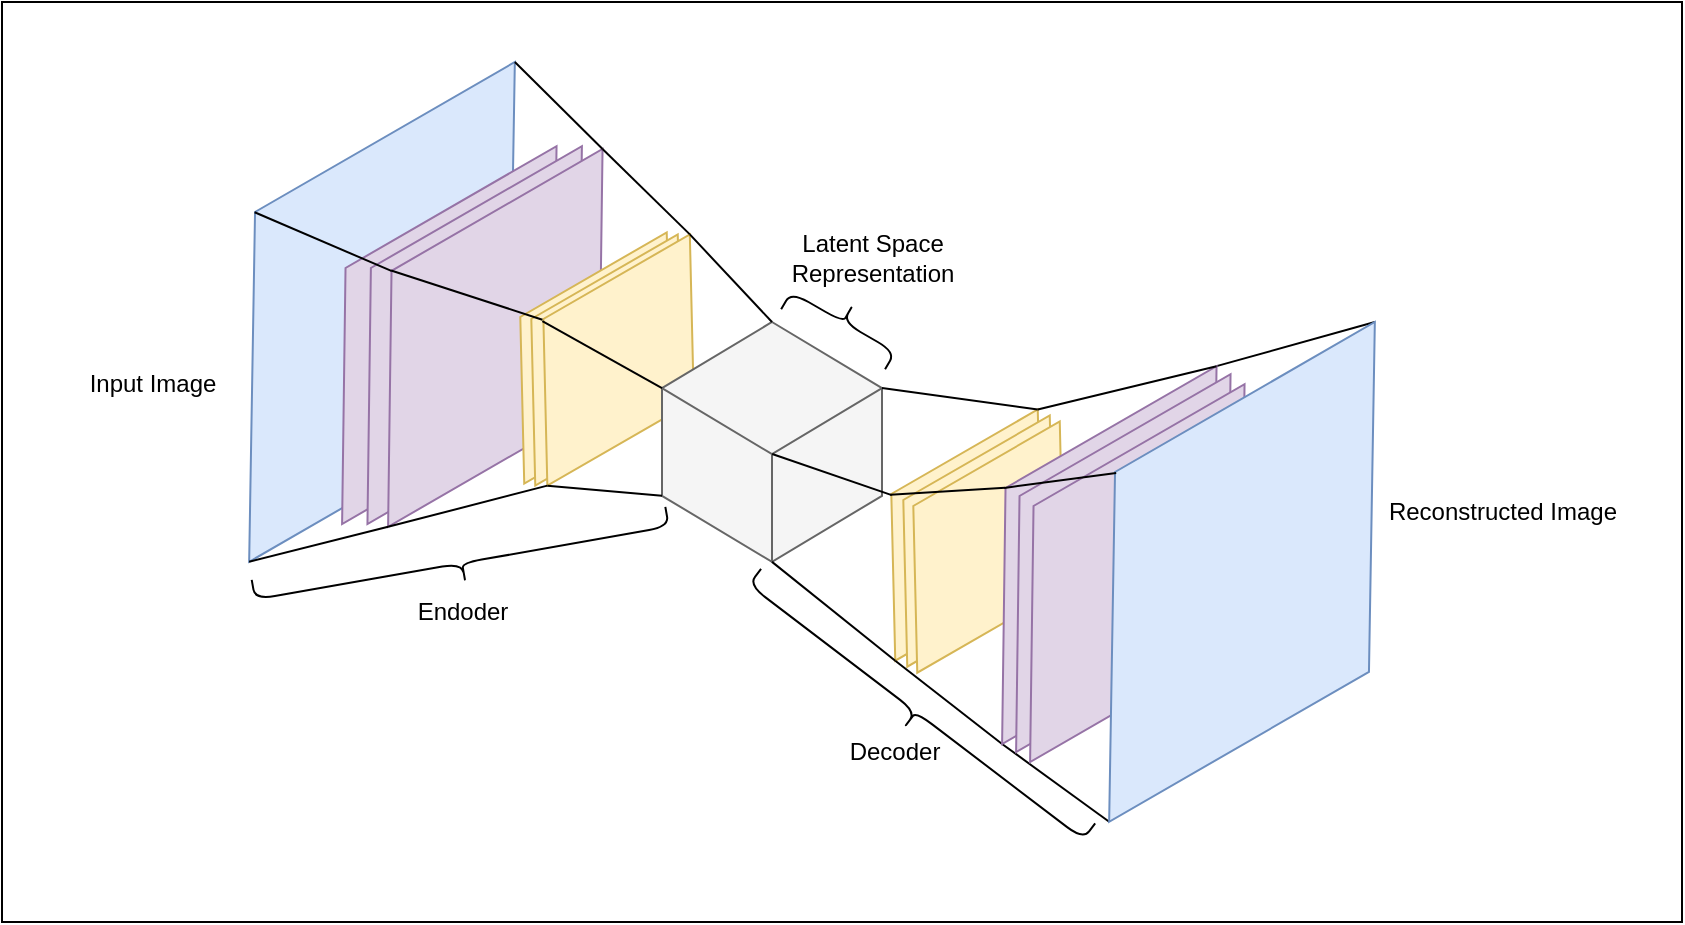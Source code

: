 <mxfile version="24.3.1" type="device">
  <diagram name="Página-1" id="NfQCjKFQFSsbDjd0CJi9">
    <mxGraphModel dx="1536" dy="813" grid="1" gridSize="10" guides="1" tooltips="1" connect="1" arrows="1" fold="1" page="1" pageScale="1" pageWidth="1169" pageHeight="827" math="0" shadow="0">
      <root>
        <mxCell id="0" />
        <mxCell id="1" parent="0" />
        <mxCell id="MYsc1L5aZXilY3hs4EEQ-237" value="" style="rounded=0;whiteSpace=wrap;html=1;" vertex="1" parent="1">
          <mxGeometry x="160" y="70" width="840" height="460" as="geometry" />
        </mxCell>
        <mxCell id="MYsc1L5aZXilY3hs4EEQ-238" value="" style="shape=parallelogram;perimeter=parallelogramPerimeter;whiteSpace=wrap;html=1;fixedSize=1;rotation=-210;size=90;fillColor=#dae8fc;strokeColor=#6c8ebf;" vertex="1" parent="1">
          <mxGeometry x="230" y="149.95" width="240" height="150" as="geometry" />
        </mxCell>
        <mxCell id="MYsc1L5aZXilY3hs4EEQ-239" value="" style="shape=parallelogram;perimeter=parallelogramPerimeter;whiteSpace=wrap;html=1;fixedSize=1;rotation=-210;size=65.49;fillColor=#e1d5e7;strokeColor=#9673a6;" vertex="1" parent="1">
          <mxGeometry x="290" y="181.54" width="187.32" height="110" as="geometry" />
        </mxCell>
        <mxCell id="MYsc1L5aZXilY3hs4EEQ-240" value="" style="shape=parallelogram;perimeter=parallelogramPerimeter;whiteSpace=wrap;html=1;fixedSize=1;rotation=-210;size=65.49;fillColor=#e1d5e7;strokeColor=#9673a6;" vertex="1" parent="1">
          <mxGeometry x="302.68" y="181.54" width="187.32" height="110" as="geometry" />
        </mxCell>
        <mxCell id="MYsc1L5aZXilY3hs4EEQ-241" value="" style="shape=parallelogram;perimeter=parallelogramPerimeter;whiteSpace=wrap;html=1;fixedSize=1;rotation=-210;size=39.96;fillColor=#fff2cc;strokeColor=#d6b656;" vertex="1" parent="1">
          <mxGeometry x="580" y="299.95" width="124.51" height="73.17" as="geometry" />
        </mxCell>
        <mxCell id="MYsc1L5aZXilY3hs4EEQ-243" value="" style="shape=parallelogram;perimeter=parallelogramPerimeter;whiteSpace=wrap;html=1;fixedSize=1;rotation=-210;size=65.49;fillColor=#e1d5e7;strokeColor=#9673a6;" vertex="1" parent="1">
          <mxGeometry x="313" y="182.95" width="187.32" height="110" as="geometry" />
        </mxCell>
        <mxCell id="MYsc1L5aZXilY3hs4EEQ-244" value="" style="shape=parallelogram;perimeter=parallelogramPerimeter;whiteSpace=wrap;html=1;fixedSize=1;rotation=-210;size=39.96;fillColor=#fff2cc;strokeColor=#d6b656;" vertex="1" parent="1">
          <mxGeometry x="394.49" y="211.43" width="124.51" height="73.17" as="geometry" />
        </mxCell>
        <mxCell id="MYsc1L5aZXilY3hs4EEQ-245" value="" style="endArrow=none;html=1;rounded=0;entryX=0.626;entryY=1;entryDx=0;entryDy=0;entryPerimeter=0;exitX=0.651;exitY=1;exitDx=0;exitDy=0;exitPerimeter=0;" edge="1" parent="1" source="MYsc1L5aZXilY3hs4EEQ-243" target="MYsc1L5aZXilY3hs4EEQ-238">
          <mxGeometry width="50" height="50" relative="1" as="geometry">
            <mxPoint x="230" y="179.95" as="sourcePoint" />
            <mxPoint x="280" y="129.95" as="targetPoint" />
          </mxGeometry>
        </mxCell>
        <mxCell id="MYsc1L5aZXilY3hs4EEQ-246" value="" style="endArrow=none;html=1;rounded=0;exitX=1;exitY=0;exitDx=0;exitDy=0;entryX=1;entryY=0;entryDx=0;entryDy=0;" edge="1" parent="1" source="MYsc1L5aZXilY3hs4EEQ-238" target="MYsc1L5aZXilY3hs4EEQ-243">
          <mxGeometry width="50" height="50" relative="1" as="geometry">
            <mxPoint x="240" y="369.95" as="sourcePoint" />
            <mxPoint x="290" y="319.95" as="targetPoint" />
          </mxGeometry>
        </mxCell>
        <mxCell id="MYsc1L5aZXilY3hs4EEQ-247" value="" style="endArrow=none;html=1;rounded=0;exitX=0;exitY=1;exitDx=0;exitDy=0;entryX=0;entryY=1;entryDx=0;entryDy=0;" edge="1" parent="1" source="MYsc1L5aZXilY3hs4EEQ-238" target="MYsc1L5aZXilY3hs4EEQ-243">
          <mxGeometry width="50" height="50" relative="1" as="geometry">
            <mxPoint x="450" y="99.95" as="sourcePoint" />
            <mxPoint x="500" y="49.95" as="targetPoint" />
          </mxGeometry>
        </mxCell>
        <mxCell id="MYsc1L5aZXilY3hs4EEQ-248" value="" style="shape=parallelogram;perimeter=parallelogramPerimeter;whiteSpace=wrap;html=1;fixedSize=1;rotation=-210;size=39.96;fillColor=#fff2cc;strokeColor=#d6b656;" vertex="1" parent="1">
          <mxGeometry x="400" y="212.43" width="124.51" height="73.17" as="geometry" />
        </mxCell>
        <mxCell id="MYsc1L5aZXilY3hs4EEQ-249" value="" style="shape=parallelogram;perimeter=parallelogramPerimeter;whiteSpace=wrap;html=1;fixedSize=1;rotation=-210;size=39.96;fillColor=#fff2cc;strokeColor=#d6b656;" vertex="1" parent="1">
          <mxGeometry x="406.04" y="212.43" width="124.51" height="73.17" as="geometry" />
        </mxCell>
        <mxCell id="MYsc1L5aZXilY3hs4EEQ-250" value="" style="endArrow=none;html=1;rounded=0;exitX=1;exitY=0;exitDx=0;exitDy=0;entryX=1;entryY=0;entryDx=0;entryDy=0;" edge="1" parent="1" source="MYsc1L5aZXilY3hs4EEQ-243" target="MYsc1L5aZXilY3hs4EEQ-249">
          <mxGeometry width="50" height="50" relative="1" as="geometry">
            <mxPoint x="350" y="399.95" as="sourcePoint" />
            <mxPoint x="400" y="349.95" as="targetPoint" />
          </mxGeometry>
        </mxCell>
        <mxCell id="MYsc1L5aZXilY3hs4EEQ-251" value="" style="shape=parallelogram;perimeter=parallelogramPerimeter;whiteSpace=wrap;html=1;fixedSize=1;rotation=-210;size=39.96;fillColor=#fff2cc;strokeColor=#d6b656;" vertex="1" parent="1">
          <mxGeometry x="586" y="302.95" width="124.51" height="73.17" as="geometry" />
        </mxCell>
        <mxCell id="MYsc1L5aZXilY3hs4EEQ-252" value="" style="endArrow=none;html=1;rounded=0;exitX=0.651;exitY=1.002;exitDx=0;exitDy=0;exitPerimeter=0;entryX=0.684;entryY=0.999;entryDx=0;entryDy=0;entryPerimeter=0;" edge="1" parent="1" source="MYsc1L5aZXilY3hs4EEQ-243" target="MYsc1L5aZXilY3hs4EEQ-249">
          <mxGeometry width="50" height="50" relative="1" as="geometry">
            <mxPoint x="240" y="199.95" as="sourcePoint" />
            <mxPoint x="290" y="149.95" as="targetPoint" />
          </mxGeometry>
        </mxCell>
        <mxCell id="MYsc1L5aZXilY3hs4EEQ-253" value="" style="endArrow=none;html=1;rounded=0;exitX=0;exitY=1;exitDx=0;exitDy=0;entryX=0;entryY=1;entryDx=0;entryDy=0;" edge="1" parent="1" source="MYsc1L5aZXilY3hs4EEQ-243" target="MYsc1L5aZXilY3hs4EEQ-249">
          <mxGeometry width="50" height="50" relative="1" as="geometry">
            <mxPoint x="500.32" y="129.95" as="sourcePoint" />
            <mxPoint x="544.32" y="173.95" as="targetPoint" />
          </mxGeometry>
        </mxCell>
        <mxCell id="MYsc1L5aZXilY3hs4EEQ-254" value="" style="endArrow=none;html=1;rounded=0;entryX=0.626;entryY=1;entryDx=0;entryDy=0;entryPerimeter=0;exitX=0.651;exitY=1;exitDx=0;exitDy=0;exitPerimeter=0;" edge="1" parent="1" source="MYsc1L5aZXilY3hs4EEQ-242" target="MYsc1L5aZXilY3hs4EEQ-273">
          <mxGeometry width="50" height="50" relative="1" as="geometry">
            <mxPoint x="570" y="279.9" as="sourcePoint" />
            <mxPoint x="620" y="229.9" as="targetPoint" />
          </mxGeometry>
        </mxCell>
        <mxCell id="MYsc1L5aZXilY3hs4EEQ-255" value="" style="endArrow=none;html=1;rounded=0;exitX=1;exitY=0;exitDx=0;exitDy=0;entryX=1;entryY=0;entryDx=0;entryDy=0;" edge="1" parent="1" source="MYsc1L5aZXilY3hs4EEQ-273" target="MYsc1L5aZXilY3hs4EEQ-242">
          <mxGeometry width="50" height="50" relative="1" as="geometry">
            <mxPoint x="580" y="469.9" as="sourcePoint" />
            <mxPoint x="630" y="419.9" as="targetPoint" />
          </mxGeometry>
        </mxCell>
        <mxCell id="MYsc1L5aZXilY3hs4EEQ-256" value="" style="endArrow=none;html=1;rounded=0;exitX=0;exitY=1;exitDx=0;exitDy=0;entryX=0;entryY=1;entryDx=0;entryDy=0;" edge="1" parent="1" source="MYsc1L5aZXilY3hs4EEQ-273" target="MYsc1L5aZXilY3hs4EEQ-242">
          <mxGeometry width="50" height="50" relative="1" as="geometry">
            <mxPoint x="790" y="199.9" as="sourcePoint" />
            <mxPoint x="840" y="149.9" as="targetPoint" />
          </mxGeometry>
        </mxCell>
        <mxCell id="MYsc1L5aZXilY3hs4EEQ-257" value="" style="endArrow=none;html=1;rounded=0;exitX=1;exitY=0;exitDx=0;exitDy=0;entryX=1;entryY=0;entryDx=0;entryDy=0;" edge="1" parent="1" source="MYsc1L5aZXilY3hs4EEQ-242" target="MYsc1L5aZXilY3hs4EEQ-241">
          <mxGeometry width="50" height="50" relative="1" as="geometry">
            <mxPoint x="690" y="499.9" as="sourcePoint" />
            <mxPoint x="740" y="449.9" as="targetPoint" />
          </mxGeometry>
        </mxCell>
        <mxCell id="MYsc1L5aZXilY3hs4EEQ-258" value="" style="shape=parallelogram;perimeter=parallelogramPerimeter;whiteSpace=wrap;html=1;fixedSize=1;rotation=-210;size=39.96;fillColor=#fff2cc;strokeColor=#d6b656;" vertex="1" parent="1">
          <mxGeometry x="591" y="305.95" width="124.51" height="73.17" as="geometry" />
        </mxCell>
        <mxCell id="MYsc1L5aZXilY3hs4EEQ-242" value="" style="shape=parallelogram;perimeter=parallelogramPerimeter;whiteSpace=wrap;html=1;fixedSize=1;rotation=-210;size=65.49;fillColor=#e1d5e7;strokeColor=#9673a6;" vertex="1" parent="1">
          <mxGeometry x="620" y="291.54" width="187.32" height="110" as="geometry" />
        </mxCell>
        <mxCell id="MYsc1L5aZXilY3hs4EEQ-259" value="" style="endArrow=none;html=1;rounded=0;exitX=0.651;exitY=1.002;exitDx=0;exitDy=0;exitPerimeter=0;entryX=0.684;entryY=0.999;entryDx=0;entryDy=0;entryPerimeter=0;" edge="1" parent="1" source="MYsc1L5aZXilY3hs4EEQ-242" target="MYsc1L5aZXilY3hs4EEQ-241">
          <mxGeometry width="50" height="50" relative="1" as="geometry">
            <mxPoint x="580" y="299.9" as="sourcePoint" />
            <mxPoint x="630" y="249.9" as="targetPoint" />
          </mxGeometry>
        </mxCell>
        <mxCell id="MYsc1L5aZXilY3hs4EEQ-260" value="" style="endArrow=none;html=1;rounded=0;exitX=0;exitY=1;exitDx=0;exitDy=0;entryX=0;entryY=1;entryDx=0;entryDy=0;" edge="1" parent="1" source="MYsc1L5aZXilY3hs4EEQ-242" target="MYsc1L5aZXilY3hs4EEQ-241">
          <mxGeometry width="50" height="50" relative="1" as="geometry">
            <mxPoint x="840.32" y="229.9" as="sourcePoint" />
            <mxPoint x="884.32" y="273.9" as="targetPoint" />
          </mxGeometry>
        </mxCell>
        <mxCell id="MYsc1L5aZXilY3hs4EEQ-261" value="" style="html=1;whiteSpace=wrap;shape=isoCube2;backgroundOutline=1;isoAngle=18.577;fillColor=#f5f5f5;strokeColor=#666666;fontColor=#333333;" vertex="1" parent="1">
          <mxGeometry x="490" y="230" width="110" height="119.95" as="geometry" />
        </mxCell>
        <mxCell id="MYsc1L5aZXilY3hs4EEQ-262" value="" style="endArrow=none;html=1;rounded=0;exitX=0;exitY=1;exitDx=0;exitDy=0;entryX=0.5;entryY=0;entryDx=0;entryDy=0;entryPerimeter=0;" edge="1" parent="1" source="MYsc1L5aZXilY3hs4EEQ-249" target="MYsc1L5aZXilY3hs4EEQ-261">
          <mxGeometry width="50" height="50" relative="1" as="geometry">
            <mxPoint x="560" y="180" as="sourcePoint" />
            <mxPoint x="610" y="130" as="targetPoint" />
          </mxGeometry>
        </mxCell>
        <mxCell id="MYsc1L5aZXilY3hs4EEQ-263" value="" style="endArrow=none;html=1;rounded=0;exitX=0.687;exitY=0.991;exitDx=0;exitDy=0;exitPerimeter=0;entryX=0;entryY=0;entryDx=0;entryDy=33.042;entryPerimeter=0;" edge="1" parent="1" source="MYsc1L5aZXilY3hs4EEQ-249" target="MYsc1L5aZXilY3hs4EEQ-261">
          <mxGeometry width="50" height="50" relative="1" as="geometry">
            <mxPoint x="365" y="214" as="sourcePoint" />
            <mxPoint x="440" y="239" as="targetPoint" />
          </mxGeometry>
        </mxCell>
        <mxCell id="MYsc1L5aZXilY3hs4EEQ-264" value="" style="endArrow=none;html=1;rounded=0;exitX=0;exitY=0;exitDx=0;exitDy=86.908;entryX=1;entryY=0;entryDx=0;entryDy=0;exitPerimeter=0;" edge="1" parent="1" source="MYsc1L5aZXilY3hs4EEQ-261" target="MYsc1L5aZXilY3hs4EEQ-249">
          <mxGeometry width="50" height="50" relative="1" as="geometry">
            <mxPoint x="363" y="342" as="sourcePoint" />
            <mxPoint x="443" y="322" as="targetPoint" />
          </mxGeometry>
        </mxCell>
        <mxCell id="MYsc1L5aZXilY3hs4EEQ-265" value="" style="endArrow=none;html=1;rounded=0;exitX=0;exitY=1;exitDx=0;exitDy=0;entryX=0;entryY=0;entryDx=110;entryDy=33.042;entryPerimeter=0;" edge="1" parent="1" source="MYsc1L5aZXilY3hs4EEQ-241" target="MYsc1L5aZXilY3hs4EEQ-261">
          <mxGeometry width="50" height="50" relative="1" as="geometry">
            <mxPoint x="777" y="262" as="sourcePoint" />
            <mxPoint x="688" y="284" as="targetPoint" />
          </mxGeometry>
        </mxCell>
        <mxCell id="MYsc1L5aZXilY3hs4EEQ-266" value="" style="endArrow=none;html=1;rounded=0;exitX=0.68;exitY=0.992;exitDx=0;exitDy=0;exitPerimeter=0;entryX=0.501;entryY=0.55;entryDx=0;entryDy=0;entryPerimeter=0;" edge="1" parent="1" source="MYsc1L5aZXilY3hs4EEQ-241" target="MYsc1L5aZXilY3hs4EEQ-261">
          <mxGeometry width="50" height="50" relative="1" as="geometry">
            <mxPoint x="560" y="411" as="sourcePoint" />
            <mxPoint x="470" y="340" as="targetPoint" />
          </mxGeometry>
        </mxCell>
        <mxCell id="MYsc1L5aZXilY3hs4EEQ-267" value="" style="endArrow=none;html=1;rounded=0;exitX=1;exitY=0;exitDx=0;exitDy=0;entryX=0.5;entryY=1;entryDx=0;entryDy=0;entryPerimeter=0;" edge="1" parent="1" source="MYsc1L5aZXilY3hs4EEQ-241" target="MYsc1L5aZXilY3hs4EEQ-261">
          <mxGeometry width="50" height="50" relative="1" as="geometry">
            <mxPoint x="600" y="401.54" as="sourcePoint" />
            <mxPoint x="547" y="359.54" as="targetPoint" />
          </mxGeometry>
        </mxCell>
        <mxCell id="MYsc1L5aZXilY3hs4EEQ-268" value="Input Image" style="text;html=1;align=center;verticalAlign=middle;resizable=0;points=[];autosize=1;strokeColor=none;fillColor=none;" vertex="1" parent="1">
          <mxGeometry x="190" y="245.54" width="90" height="30" as="geometry" />
        </mxCell>
        <mxCell id="MYsc1L5aZXilY3hs4EEQ-269" value="Latent Space&lt;div&gt;Representation&lt;/div&gt;" style="text;html=1;align=center;verticalAlign=middle;resizable=0;points=[];autosize=1;strokeColor=none;fillColor=none;" vertex="1" parent="1">
          <mxGeometry x="545" y="178" width="100" height="40" as="geometry" />
        </mxCell>
        <mxCell id="MYsc1L5aZXilY3hs4EEQ-270" value="Reconstructed Image" style="text;html=1;align=center;verticalAlign=middle;resizable=0;points=[];autosize=1;strokeColor=none;fillColor=none;" vertex="1" parent="1">
          <mxGeometry x="840" y="310" width="140" height="30" as="geometry" />
        </mxCell>
        <mxCell id="MYsc1L5aZXilY3hs4EEQ-271" value="" style="shape=parallelogram;perimeter=parallelogramPerimeter;whiteSpace=wrap;html=1;fixedSize=1;rotation=-210;size=65.49;fillColor=#e1d5e7;strokeColor=#9673a6;" vertex="1" parent="1">
          <mxGeometry x="627" y="295.54" width="187.32" height="110" as="geometry" />
        </mxCell>
        <mxCell id="MYsc1L5aZXilY3hs4EEQ-272" value="" style="shape=parallelogram;perimeter=parallelogramPerimeter;whiteSpace=wrap;html=1;fixedSize=1;rotation=-210;size=65.49;fillColor=#e1d5e7;strokeColor=#9673a6;" vertex="1" parent="1">
          <mxGeometry x="634" y="300.54" width="187.32" height="110" as="geometry" />
        </mxCell>
        <mxCell id="MYsc1L5aZXilY3hs4EEQ-273" value="" style="shape=parallelogram;perimeter=parallelogramPerimeter;whiteSpace=wrap;html=1;fixedSize=1;rotation=-210;size=90;fillColor=#dae8fc;strokeColor=#6c8ebf;" vertex="1" parent="1">
          <mxGeometry x="660" y="279.95" width="240" height="150" as="geometry" />
        </mxCell>
        <mxCell id="MYsc1L5aZXilY3hs4EEQ-274" value="" style="endArrow=none;html=1;rounded=0;exitX=0.653;exitY=1.003;exitDx=0;exitDy=0;exitPerimeter=0;entryX=0.624;entryY=0.995;entryDx=0;entryDy=0;entryPerimeter=0;" edge="1" parent="1" source="MYsc1L5aZXilY3hs4EEQ-242" target="MYsc1L5aZXilY3hs4EEQ-273">
          <mxGeometry width="50" height="50" relative="1" as="geometry">
            <mxPoint x="580.001" y="239.949" as="sourcePoint" />
            <mxPoint x="650" y="269.95" as="targetPoint" />
          </mxGeometry>
        </mxCell>
        <mxCell id="MYsc1L5aZXilY3hs4EEQ-275" value="" style="shape=curlyBracket;whiteSpace=wrap;html=1;rounded=1;labelPosition=left;verticalLabelPosition=middle;align=right;verticalAlign=middle;rotation=-100;" vertex="1" parent="1">
          <mxGeometry x="380" y="245.54" width="20" height="210" as="geometry" />
        </mxCell>
        <mxCell id="MYsc1L5aZXilY3hs4EEQ-276" value="Endoder" style="text;html=1;align=center;verticalAlign=middle;resizable=0;points=[];autosize=1;strokeColor=none;fillColor=none;" vertex="1" parent="1">
          <mxGeometry x="355" y="360" width="70" height="30" as="geometry" />
        </mxCell>
        <mxCell id="MYsc1L5aZXilY3hs4EEQ-277" value="" style="shape=curlyBracket;whiteSpace=wrap;html=1;rounded=1;labelPosition=left;verticalLabelPosition=middle;align=right;verticalAlign=middle;rotation=120;" vertex="1" parent="1">
          <mxGeometry x="570.55" y="200" width="20" height="60" as="geometry" />
        </mxCell>
        <mxCell id="MYsc1L5aZXilY3hs4EEQ-278" value="" style="shape=curlyBracket;whiteSpace=wrap;html=1;rounded=1;labelPosition=left;verticalLabelPosition=middle;align=right;verticalAlign=middle;rotation=-52.7;" vertex="1" parent="1">
          <mxGeometry x="607" y="320" width="20" height="210" as="geometry" />
        </mxCell>
        <mxCell id="MYsc1L5aZXilY3hs4EEQ-279" value="Decoder" style="text;html=1;align=center;verticalAlign=middle;resizable=0;points=[];autosize=1;strokeColor=none;fillColor=none;" vertex="1" parent="1">
          <mxGeometry x="570.55" y="429.95" width="70" height="30" as="geometry" />
        </mxCell>
      </root>
    </mxGraphModel>
  </diagram>
</mxfile>
